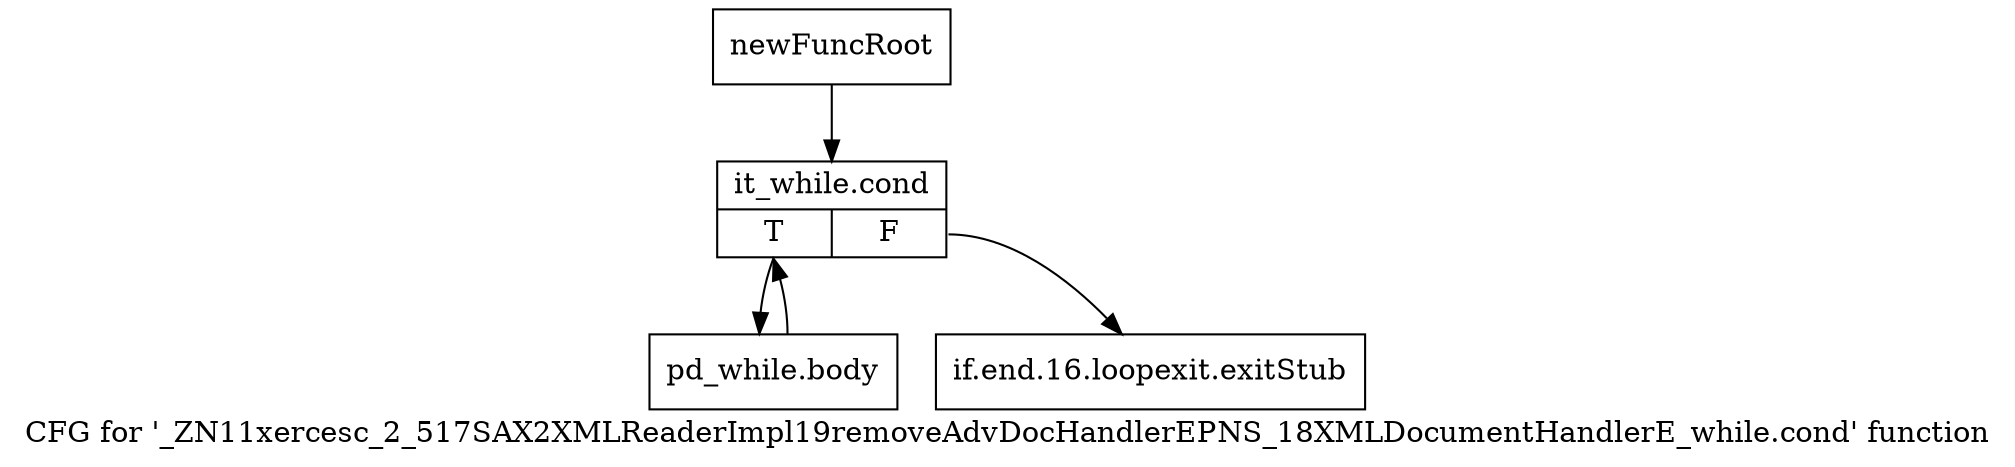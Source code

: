 digraph "CFG for '_ZN11xercesc_2_517SAX2XMLReaderImpl19removeAdvDocHandlerEPNS_18XMLDocumentHandlerE_while.cond' function" {
	label="CFG for '_ZN11xercesc_2_517SAX2XMLReaderImpl19removeAdvDocHandlerEPNS_18XMLDocumentHandlerE_while.cond' function";

	Node0x9992fa0 [shape=record,label="{newFuncRoot}"];
	Node0x9992fa0 -> Node0x9997800;
	Node0x99977b0 [shape=record,label="{if.end.16.loopexit.exitStub}"];
	Node0x9997800 [shape=record,label="{it_while.cond|{<s0>T|<s1>F}}"];
	Node0x9997800:s0 -> Node0x9997850;
	Node0x9997800:s1 -> Node0x99977b0;
	Node0x9997850 [shape=record,label="{pd_while.body}"];
	Node0x9997850 -> Node0x9997800;
}
